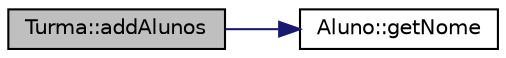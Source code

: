 digraph "Turma::addAlunos"
{
 // LATEX_PDF_SIZE
  edge [fontname="Helvetica",fontsize="10",labelfontname="Helvetica",labelfontsize="10"];
  node [fontname="Helvetica",fontsize="10",shape=record];
  rankdir="LR";
  Node1 [label="Turma::addAlunos",height=0.2,width=0.4,color="black", fillcolor="grey75", style="filled", fontcolor="black",tooltip="Método para adicionar uma lista de alunos à lista já existente."];
  Node1 -> Node2 [color="midnightblue",fontsize="10",style="solid",fontname="Helvetica"];
  Node2 [label="Aluno::getNome",height=0.2,width=0.4,color="black", fillcolor="white", style="filled",URL="$classAluno.html#a3b730c10688d6f5287614676e71f3f50",tooltip=" "];
}
